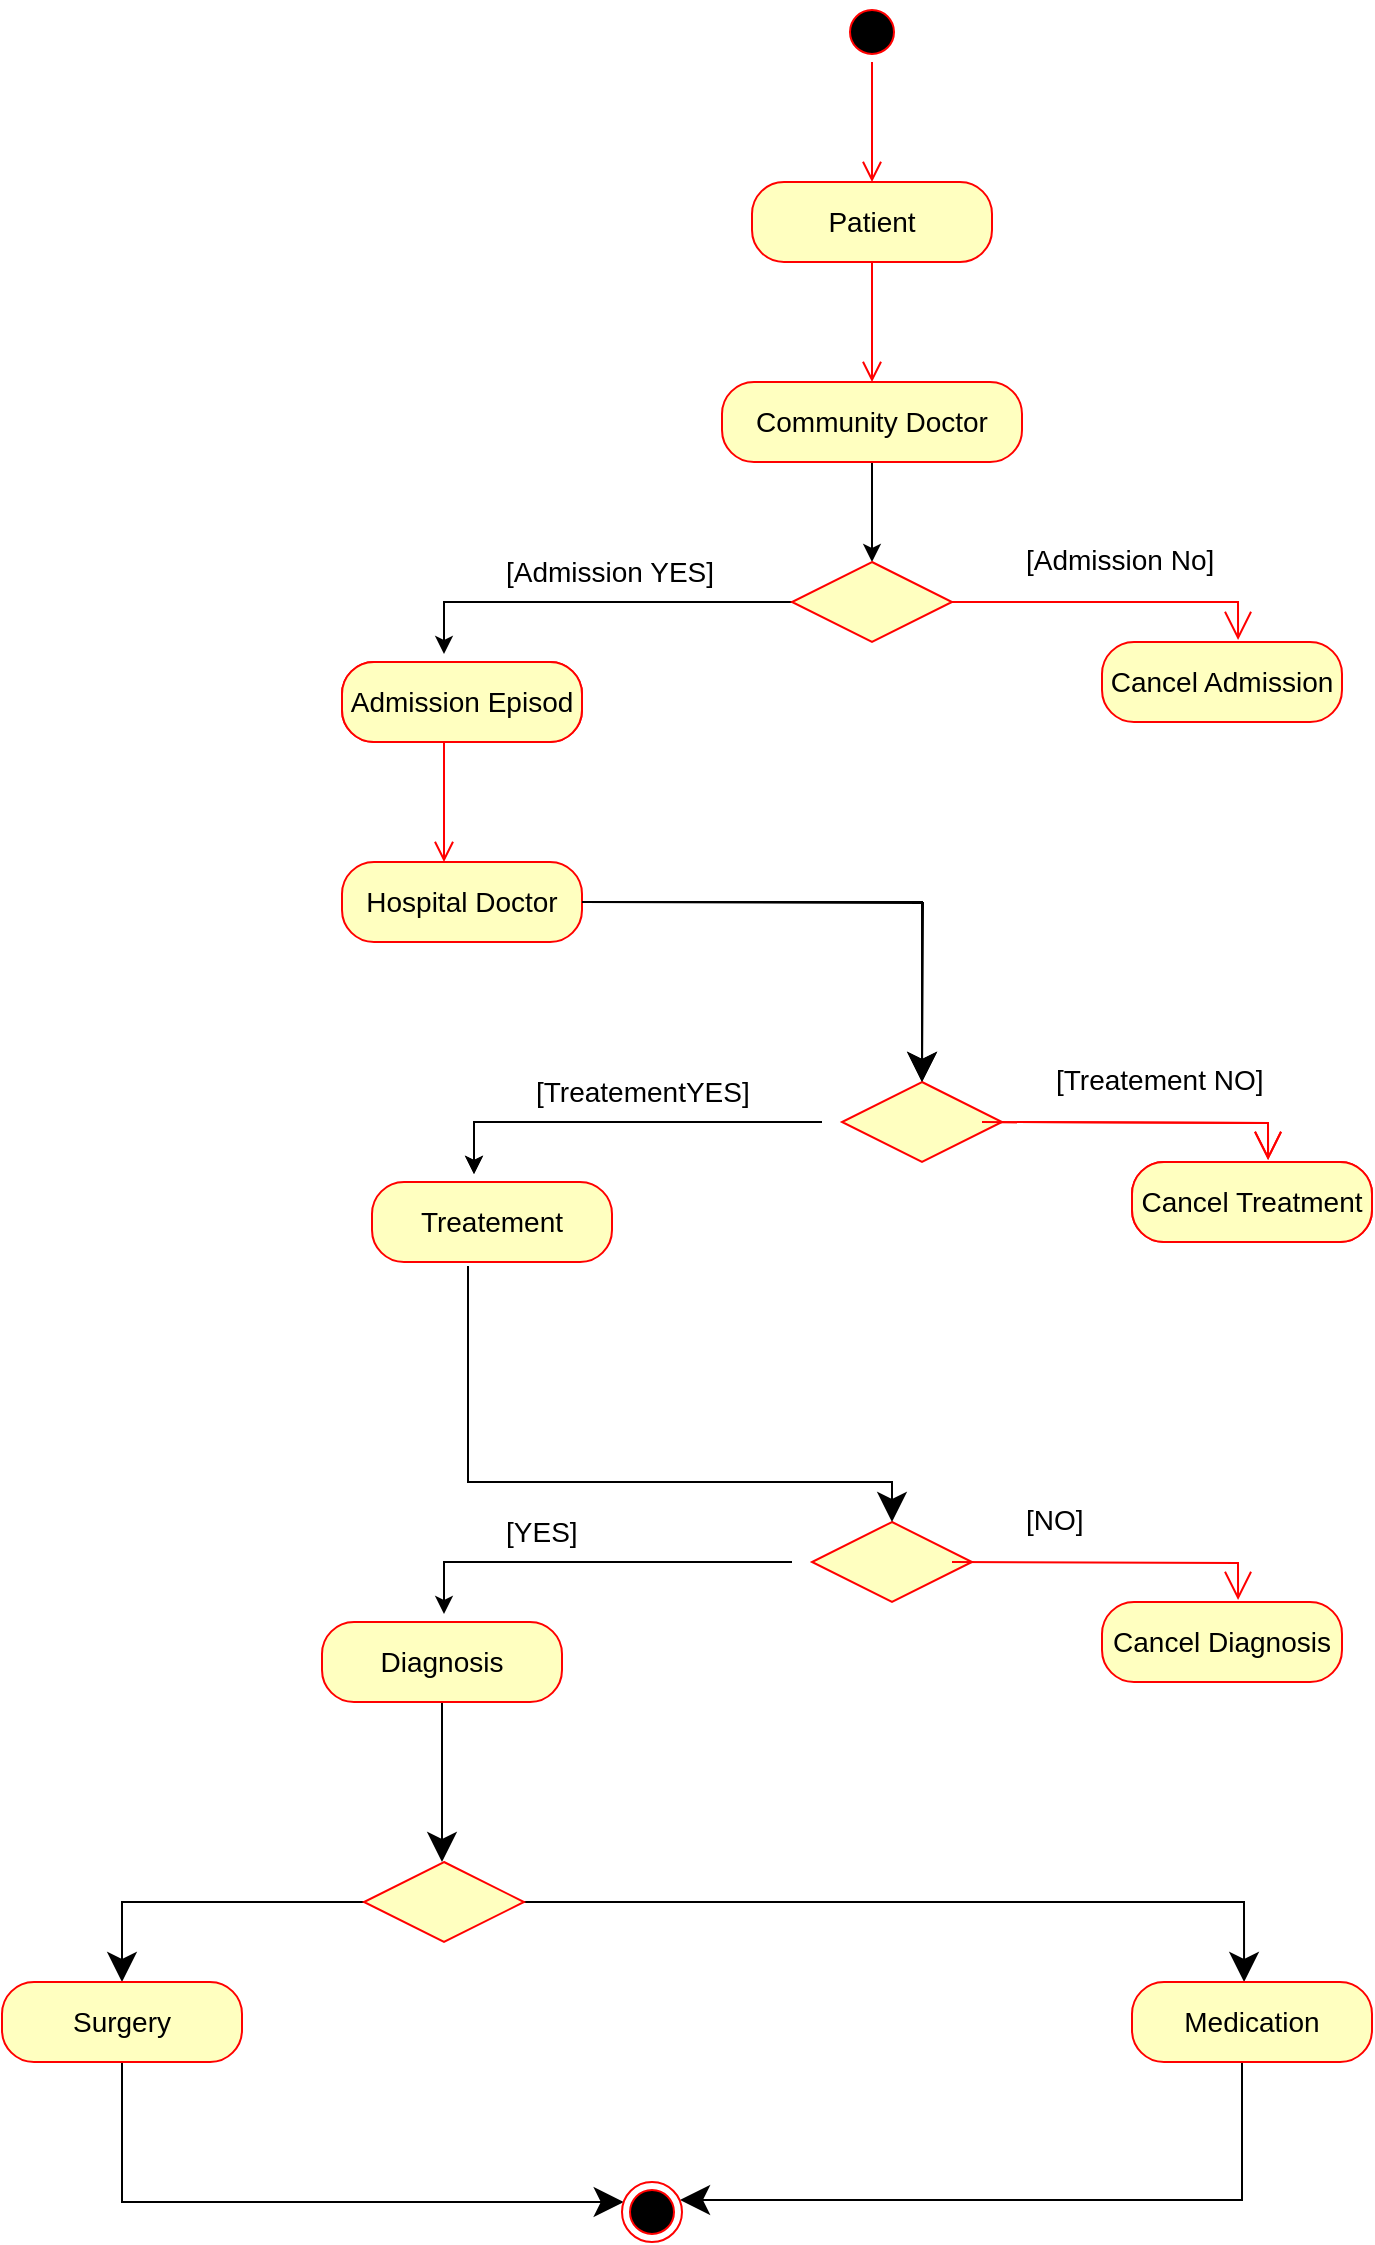 <mxfile version="20.4.1" type="device"><diagram id="HQOK1cjhc4MIpcvy1tMq" name="Page-1"><mxGraphModel dx="2031" dy="1053" grid="1" gridSize="10" guides="1" tooltips="1" connect="0" arrows="1" fold="1" page="1" pageScale="1" pageWidth="850" pageHeight="1100" math="0" shadow="0"><root><mxCell id="0"/><mxCell id="1" parent="0"/><mxCell id="fn2hyGPAZRXZp5wpnNMC-1" value="" style="ellipse;html=1;shape=startState;fillColor=#000000;strokeColor=#ff0000;" vertex="1" parent="1"><mxGeometry x="430" y="50" width="30" height="30" as="geometry"/></mxCell><mxCell id="fn2hyGPAZRXZp5wpnNMC-2" value="" style="edgeStyle=orthogonalEdgeStyle;html=1;verticalAlign=bottom;endArrow=open;endSize=8;strokeColor=#ff0000;rounded=0;" edge="1" source="fn2hyGPAZRXZp5wpnNMC-1" parent="1"><mxGeometry relative="1" as="geometry"><mxPoint x="445" y="140" as="targetPoint"/></mxGeometry></mxCell><mxCell id="fn2hyGPAZRXZp5wpnNMC-3" value="&lt;font style=&quot;font-size: 14px;&quot;&gt;Patient&lt;/font&gt;" style="rounded=1;whiteSpace=wrap;html=1;arcSize=40;fontColor=#000000;fillColor=#ffffc0;strokeColor=#ff0000;" vertex="1" parent="1"><mxGeometry x="385" y="140" width="120" height="40" as="geometry"/></mxCell><mxCell id="fn2hyGPAZRXZp5wpnNMC-4" value="" style="edgeStyle=orthogonalEdgeStyle;html=1;verticalAlign=bottom;endArrow=open;endSize=8;strokeColor=#ff0000;rounded=0;" edge="1" source="fn2hyGPAZRXZp5wpnNMC-3" parent="1"><mxGeometry relative="1" as="geometry"><mxPoint x="445" y="240" as="targetPoint"/></mxGeometry></mxCell><mxCell id="fn2hyGPAZRXZp5wpnNMC-21" value="" style="edgeStyle=orthogonalEdgeStyle;rounded=0;orthogonalLoop=1;jettySize=auto;html=1;" edge="1" parent="1" source="fn2hyGPAZRXZp5wpnNMC-5" target="fn2hyGPAZRXZp5wpnNMC-18"><mxGeometry relative="1" as="geometry"/></mxCell><mxCell id="fn2hyGPAZRXZp5wpnNMC-5" value="&lt;font style=&quot;font-size: 14px;&quot;&gt;Community Doctor&lt;/font&gt;" style="rounded=1;whiteSpace=wrap;html=1;arcSize=40;fontColor=#000000;fillColor=#ffffc0;strokeColor=#ff0000;" vertex="1" parent="1"><mxGeometry x="370" y="240" width="150" height="40" as="geometry"/></mxCell><mxCell id="fn2hyGPAZRXZp5wpnNMC-23" value="" style="edgeStyle=orthogonalEdgeStyle;rounded=0;orthogonalLoop=1;jettySize=auto;html=1;entryX=0.425;entryY=-0.1;entryDx=0;entryDy=0;entryPerimeter=0;" edge="1" parent="1" source="fn2hyGPAZRXZp5wpnNMC-18" target="fn2hyGPAZRXZp5wpnNMC-24"><mxGeometry relative="1" as="geometry"><mxPoint x="240" y="350" as="targetPoint"/><Array as="points"><mxPoint x="231" y="350"/></Array></mxGeometry></mxCell><mxCell id="fn2hyGPAZRXZp5wpnNMC-18" value="" style="rhombus;whiteSpace=wrap;html=1;fillColor=#ffffc0;strokeColor=#ff0000;" vertex="1" parent="1"><mxGeometry x="405" y="330" width="80" height="40" as="geometry"/></mxCell><mxCell id="fn2hyGPAZRXZp5wpnNMC-19" value="&lt;span style=&quot;font-size: 14px;&quot;&gt;[Admission No]&lt;/span&gt;" style="edgeStyle=orthogonalEdgeStyle;html=1;align=left;verticalAlign=bottom;endArrow=open;endSize=12;strokeColor=#ff0000;rounded=0;entryX=0.567;entryY=-0.025;entryDx=0;entryDy=0;entryPerimeter=0;" edge="1" source="fn2hyGPAZRXZp5wpnNMC-18" parent="1" target="fn2hyGPAZRXZp5wpnNMC-26"><mxGeometry x="-0.568" y="10" relative="1" as="geometry"><mxPoint x="630" y="350" as="targetPoint"/><mxPoint as="offset"/></mxGeometry></mxCell><mxCell id="fn2hyGPAZRXZp5wpnNMC-24" value="&lt;font style=&quot;font-size: 14px;&quot;&gt;Admission Episod&lt;/font&gt;" style="rounded=1;whiteSpace=wrap;html=1;arcSize=40;fontColor=#000000;fillColor=#ffffc0;strokeColor=#ff0000;" vertex="1" parent="1"><mxGeometry x="180" y="380" width="120" height="40" as="geometry"/></mxCell><mxCell id="fn2hyGPAZRXZp5wpnNMC-25" value="" style="edgeStyle=orthogonalEdgeStyle;html=1;verticalAlign=bottom;endArrow=open;endSize=8;strokeColor=#ff0000;rounded=0;" edge="1" parent="1"><mxGeometry relative="1" as="geometry"><mxPoint x="231" y="480" as="targetPoint"/><mxPoint x="231" y="420" as="sourcePoint"/></mxGeometry></mxCell><mxCell id="fn2hyGPAZRXZp5wpnNMC-26" value="&lt;font style=&quot;font-size: 14px;&quot;&gt;Cancel Admission&lt;/font&gt;" style="rounded=1;whiteSpace=wrap;html=1;arcSize=40;fontColor=#000000;fillColor=#ffffc0;strokeColor=#ff0000;" vertex="1" parent="1"><mxGeometry x="560" y="370" width="120" height="40" as="geometry"/></mxCell><mxCell id="fn2hyGPAZRXZp5wpnNMC-28" value="&lt;span style=&quot;color: rgb(0, 0, 0); font-family: Helvetica; font-size: 14px; font-style: normal; font-variant-ligatures: normal; font-variant-caps: normal; font-weight: 400; letter-spacing: normal; orphans: 2; text-align: left; text-indent: 0px; text-transform: none; widows: 2; word-spacing: 0px; -webkit-text-stroke-width: 0px; background-color: rgb(255, 255, 255); text-decoration-thickness: initial; text-decoration-style: initial; text-decoration-color: initial; float: none; display: inline !important;&quot;&gt;[Admission YES]&lt;/span&gt;" style="text;whiteSpace=wrap;html=1;fontSize=14;" vertex="1" parent="1"><mxGeometry x="260" y="320" width="130" height="40" as="geometry"/></mxCell><mxCell id="fn2hyGPAZRXZp5wpnNMC-38" value="" style="edgeStyle=orthogonalEdgeStyle;rounded=0;orthogonalLoop=1;jettySize=auto;html=1;fontSize=14;endSize=12;entryX=0.5;entryY=0;entryDx=0;entryDy=0;entryPerimeter=0;" edge="1" parent="1" source="fn2hyGPAZRXZp5wpnNMC-29" target="fn2hyGPAZRXZp5wpnNMC-37"><mxGeometry relative="1" as="geometry"/></mxCell><mxCell id="fn2hyGPAZRXZp5wpnNMC-29" value="&lt;font style=&quot;font-size: 14px;&quot;&gt;Hospital Doctor&lt;/font&gt;" style="rounded=1;whiteSpace=wrap;html=1;arcSize=40;fontColor=#000000;fillColor=#ffffc0;strokeColor=#ff0000;" vertex="1" parent="1"><mxGeometry x="180" y="480" width="120" height="40" as="geometry"/></mxCell><mxCell id="fn2hyGPAZRXZp5wpnNMC-30" value="&lt;font style=&quot;font-size: 14px;&quot;&gt;Admission Episod&lt;/font&gt;" style="rounded=1;whiteSpace=wrap;html=1;arcSize=40;fontColor=#000000;fillColor=#ffffc0;strokeColor=#ff0000;" vertex="1" parent="1"><mxGeometry x="180" y="380" width="120" height="40" as="geometry"/></mxCell><mxCell id="fn2hyGPAZRXZp5wpnNMC-31" value="&lt;span style=&quot;color: rgb(0, 0, 0); font-family: Helvetica; font-size: 14px; font-style: normal; font-variant-ligatures: normal; font-variant-caps: normal; font-weight: 400; letter-spacing: normal; orphans: 2; text-align: left; text-indent: 0px; text-transform: none; widows: 2; word-spacing: 0px; -webkit-text-stroke-width: 0px; background-color: rgb(255, 255, 255); text-decoration-thickness: initial; text-decoration-style: initial; text-decoration-color: initial; float: none; display: inline !important;&quot;&gt;[Admission YES]&lt;/span&gt;" style="text;whiteSpace=wrap;html=1;fontSize=14;" vertex="1" parent="1"><mxGeometry x="260" y="320" width="130" height="40" as="geometry"/></mxCell><mxCell id="fn2hyGPAZRXZp5wpnNMC-32" value="" style="edgeStyle=orthogonalEdgeStyle;rounded=0;orthogonalLoop=1;jettySize=auto;html=1;entryX=0.425;entryY=-0.1;entryDx=0;entryDy=0;entryPerimeter=0;" edge="1" parent="1"><mxGeometry relative="1" as="geometry"><mxPoint x="420" y="610" as="sourcePoint"/><mxPoint x="246" y="636" as="targetPoint"/><Array as="points"><mxPoint x="246" y="610"/></Array></mxGeometry></mxCell><mxCell id="fn2hyGPAZRXZp5wpnNMC-33" value="&lt;span style=&quot;font-size: 14px;&quot;&gt;[Treatement NO]&lt;/span&gt;" style="edgeStyle=orthogonalEdgeStyle;html=1;align=left;verticalAlign=bottom;endArrow=open;endSize=12;strokeColor=#ff0000;rounded=0;entryX=0.567;entryY=-0.025;entryDx=0;entryDy=0;entryPerimeter=0;" edge="1" parent="1" target="fn2hyGPAZRXZp5wpnNMC-34"><mxGeometry x="-0.568" y="10" relative="1" as="geometry"><mxPoint x="645" y="610" as="targetPoint"/><mxPoint x="500" y="610" as="sourcePoint"/><mxPoint as="offset"/></mxGeometry></mxCell><mxCell id="fn2hyGPAZRXZp5wpnNMC-34" value="&lt;font style=&quot;font-size: 14px;&quot;&gt;Cancel Treatment&lt;/font&gt;" style="rounded=1;whiteSpace=wrap;html=1;arcSize=40;fontColor=#000000;fillColor=#ffffc0;strokeColor=#ff0000;" vertex="1" parent="1"><mxGeometry x="575" y="630" width="120" height="40" as="geometry"/></mxCell><mxCell id="fn2hyGPAZRXZp5wpnNMC-35" value="&lt;font style=&quot;font-size: 14px;&quot;&gt;Treatement&lt;/font&gt;" style="rounded=1;whiteSpace=wrap;html=1;arcSize=40;fontColor=#000000;fillColor=#ffffc0;strokeColor=#ff0000;" vertex="1" parent="1"><mxGeometry x="195" y="640" width="120" height="40" as="geometry"/></mxCell><mxCell id="fn2hyGPAZRXZp5wpnNMC-36" value="&lt;span style=&quot;color: rgb(0, 0, 0); font-family: Helvetica; font-size: 14px; font-style: normal; font-variant-ligatures: normal; font-variant-caps: normal; font-weight: 400; letter-spacing: normal; orphans: 2; text-align: left; text-indent: 0px; text-transform: none; widows: 2; word-spacing: 0px; -webkit-text-stroke-width: 0px; background-color: rgb(255, 255, 255); text-decoration-thickness: initial; text-decoration-style: initial; text-decoration-color: initial; float: none; display: inline !important;&quot;&gt;[TreatementYES]&lt;/span&gt;" style="text;whiteSpace=wrap;html=1;fontSize=14;" vertex="1" parent="1"><mxGeometry x="275" y="580" width="130" height="40" as="geometry"/></mxCell><mxCell id="fn2hyGPAZRXZp5wpnNMC-37" value="" style="rhombus;whiteSpace=wrap;html=1;fillColor=#ffffc0;strokeColor=#ff0000;" vertex="1" parent="1"><mxGeometry x="430" y="590" width="80" height="40" as="geometry"/></mxCell><mxCell id="fn2hyGPAZRXZp5wpnNMC-39" value="" style="edgeStyle=orthogonalEdgeStyle;rounded=0;orthogonalLoop=1;jettySize=auto;html=1;fontSize=14;endSize=12;entryX=0.5;entryY=0;entryDx=0;entryDy=0;entryPerimeter=0;" edge="1" parent="1"><mxGeometry relative="1" as="geometry"><mxPoint x="300" y="500" as="sourcePoint"/><mxPoint x="470" y="590" as="targetPoint"/></mxGeometry></mxCell><mxCell id="fn2hyGPAZRXZp5wpnNMC-40" value="&lt;span style=&quot;color: rgb(0, 0, 0); font-family: Helvetica; font-size: 14px; font-style: normal; font-variant-ligatures: normal; font-variant-caps: normal; font-weight: 400; letter-spacing: normal; orphans: 2; text-align: left; text-indent: 0px; text-transform: none; widows: 2; word-spacing: 0px; -webkit-text-stroke-width: 0px; background-color: rgb(255, 255, 255); text-decoration-thickness: initial; text-decoration-style: initial; text-decoration-color: initial; float: none; display: inline !important;&quot;&gt;[TreatementYES]&lt;/span&gt;" style="text;whiteSpace=wrap;html=1;fontSize=14;" vertex="1" parent="1"><mxGeometry x="275" y="580" width="130" height="40" as="geometry"/></mxCell><mxCell id="fn2hyGPAZRXZp5wpnNMC-41" value="&lt;span style=&quot;font-size: 14px;&quot;&gt;[Treatement NO]&lt;/span&gt;" style="edgeStyle=orthogonalEdgeStyle;html=1;align=left;verticalAlign=bottom;endArrow=open;endSize=12;strokeColor=#ff0000;rounded=0;entryX=0.567;entryY=-0.025;entryDx=0;entryDy=0;entryPerimeter=0;" edge="1" target="fn2hyGPAZRXZp5wpnNMC-43" parent="1"><mxGeometry x="-0.568" y="10" relative="1" as="geometry"><mxPoint x="645" y="610" as="targetPoint"/><mxPoint x="500" y="610" as="sourcePoint"/><mxPoint as="offset"/></mxGeometry></mxCell><mxCell id="fn2hyGPAZRXZp5wpnNMC-42" value="" style="edgeStyle=orthogonalEdgeStyle;rounded=0;orthogonalLoop=1;jettySize=auto;html=1;entryX=0.425;entryY=-0.1;entryDx=0;entryDy=0;entryPerimeter=0;" edge="1" parent="1"><mxGeometry relative="1" as="geometry"><mxPoint x="420" y="610" as="sourcePoint"/><mxPoint x="246" y="636" as="targetPoint"/><Array as="points"><mxPoint x="246" y="610"/></Array></mxGeometry></mxCell><mxCell id="fn2hyGPAZRXZp5wpnNMC-43" value="&lt;font style=&quot;font-size: 14px;&quot;&gt;Cancel Treatment&lt;/font&gt;" style="rounded=1;whiteSpace=wrap;html=1;arcSize=40;fontColor=#000000;fillColor=#ffffc0;strokeColor=#ff0000;" vertex="1" parent="1"><mxGeometry x="575" y="630" width="120" height="40" as="geometry"/></mxCell><mxCell id="fn2hyGPAZRXZp5wpnNMC-44" value="" style="rhombus;whiteSpace=wrap;html=1;fillColor=#ffffc0;strokeColor=#ff0000;" vertex="1" parent="1"><mxGeometry x="415" y="810" width="80" height="40" as="geometry"/></mxCell><mxCell id="fn2hyGPAZRXZp5wpnNMC-45" value="" style="edgeStyle=orthogonalEdgeStyle;rounded=0;orthogonalLoop=1;jettySize=auto;html=1;fontSize=14;endSize=12;entryX=0.5;entryY=0;entryDx=0;entryDy=0;entryPerimeter=0;exitX=0.4;exitY=1.05;exitDx=0;exitDy=0;exitPerimeter=0;" edge="1" parent="1" source="fn2hyGPAZRXZp5wpnNMC-35"><mxGeometry relative="1" as="geometry"><mxPoint x="285" y="720" as="sourcePoint"/><mxPoint x="455" y="810" as="targetPoint"/><Array as="points"><mxPoint x="243" y="790"/><mxPoint x="455" y="790"/></Array></mxGeometry></mxCell><mxCell id="fn2hyGPAZRXZp5wpnNMC-46" value="&lt;span style=&quot;color: rgb(0, 0, 0); font-family: Helvetica; font-size: 14px; font-style: normal; font-variant-ligatures: normal; font-variant-caps: normal; font-weight: 400; letter-spacing: normal; orphans: 2; text-align: left; text-indent: 0px; text-transform: none; widows: 2; word-spacing: 0px; -webkit-text-stroke-width: 0px; background-color: rgb(255, 255, 255); text-decoration-thickness: initial; text-decoration-style: initial; text-decoration-color: initial; float: none; display: inline !important;&quot;&gt;[YES]&lt;/span&gt;" style="text;whiteSpace=wrap;html=1;fontSize=14;" vertex="1" parent="1"><mxGeometry x="260" y="800" width="130" height="40" as="geometry"/></mxCell><mxCell id="fn2hyGPAZRXZp5wpnNMC-47" value="&lt;span style=&quot;font-size: 14px;&quot;&gt;[NO]&lt;/span&gt;" style="edgeStyle=orthogonalEdgeStyle;html=1;align=left;verticalAlign=bottom;endArrow=open;endSize=12;strokeColor=#ff0000;rounded=0;entryX=0.567;entryY=-0.025;entryDx=0;entryDy=0;entryPerimeter=0;" edge="1" parent="1" target="fn2hyGPAZRXZp5wpnNMC-49"><mxGeometry x="-0.568" y="10" relative="1" as="geometry"><mxPoint x="630" y="830" as="targetPoint"/><mxPoint x="485" y="830" as="sourcePoint"/><mxPoint as="offset"/></mxGeometry></mxCell><mxCell id="fn2hyGPAZRXZp5wpnNMC-48" value="" style="edgeStyle=orthogonalEdgeStyle;rounded=0;orthogonalLoop=1;jettySize=auto;html=1;entryX=0.425;entryY=-0.1;entryDx=0;entryDy=0;entryPerimeter=0;" edge="1" parent="1"><mxGeometry relative="1" as="geometry"><mxPoint x="405" y="830" as="sourcePoint"/><mxPoint x="231" y="856" as="targetPoint"/><Array as="points"><mxPoint x="231" y="830"/></Array></mxGeometry></mxCell><mxCell id="fn2hyGPAZRXZp5wpnNMC-49" value="&lt;font style=&quot;font-size: 14px;&quot;&gt;Cancel Diagnosis&lt;/font&gt;" style="rounded=1;whiteSpace=wrap;html=1;arcSize=40;fontColor=#000000;fillColor=#ffffc0;strokeColor=#ff0000;" vertex="1" parent="1"><mxGeometry x="560" y="850" width="120" height="40" as="geometry"/></mxCell><mxCell id="fn2hyGPAZRXZp5wpnNMC-52" value="" style="edgeStyle=orthogonalEdgeStyle;rounded=0;orthogonalLoop=1;jettySize=auto;html=1;fontSize=14;endSize=12;" edge="1" parent="1" source="fn2hyGPAZRXZp5wpnNMC-50"><mxGeometry relative="1" as="geometry"><mxPoint x="230" y="980" as="targetPoint"/></mxGeometry></mxCell><mxCell id="fn2hyGPAZRXZp5wpnNMC-50" value="&lt;span style=&quot;font-size: 14px;&quot;&gt;Diagnosis&lt;/span&gt;" style="rounded=1;whiteSpace=wrap;html=1;arcSize=40;fontColor=#000000;fillColor=#ffffc0;strokeColor=#ff0000;" vertex="1" parent="1"><mxGeometry x="170" y="860" width="120" height="40" as="geometry"/></mxCell><mxCell id="fn2hyGPAZRXZp5wpnNMC-55" value="" style="edgeStyle=orthogonalEdgeStyle;rounded=0;orthogonalLoop=1;jettySize=auto;html=1;fontSize=14;endSize=12;entryX=0.467;entryY=0;entryDx=0;entryDy=0;entryPerimeter=0;" edge="1" parent="1" source="fn2hyGPAZRXZp5wpnNMC-53" target="fn2hyGPAZRXZp5wpnNMC-56"><mxGeometry relative="1" as="geometry"><mxPoint x="630" y="1000" as="targetPoint"/></mxGeometry></mxCell><mxCell id="fn2hyGPAZRXZp5wpnNMC-58" value="" style="edgeStyle=orthogonalEdgeStyle;rounded=0;orthogonalLoop=1;jettySize=auto;html=1;fontSize=14;endSize=12;entryX=0.5;entryY=0;entryDx=0;entryDy=0;entryPerimeter=0;" edge="1" parent="1" source="fn2hyGPAZRXZp5wpnNMC-53" target="fn2hyGPAZRXZp5wpnNMC-59"><mxGeometry relative="1" as="geometry"><mxPoint x="150" y="1000" as="targetPoint"/></mxGeometry></mxCell><mxCell id="fn2hyGPAZRXZp5wpnNMC-53" value="" style="rhombus;whiteSpace=wrap;html=1;fillColor=#ffffc0;strokeColor=#ff0000;" vertex="1" parent="1"><mxGeometry x="191" y="980" width="80" height="40" as="geometry"/></mxCell><mxCell id="fn2hyGPAZRXZp5wpnNMC-62" value="" style="edgeStyle=orthogonalEdgeStyle;rounded=0;orthogonalLoop=1;jettySize=auto;html=1;fontSize=14;endSize=12;entryX=0.967;entryY=0.3;entryDx=0;entryDy=0;entryPerimeter=0;" edge="1" parent="1" source="fn2hyGPAZRXZp5wpnNMC-56" target="fn2hyGPAZRXZp5wpnNMC-60"><mxGeometry relative="1" as="geometry"><mxPoint x="635" y="1160" as="targetPoint"/><Array as="points"><mxPoint x="630" y="1149"/></Array></mxGeometry></mxCell><mxCell id="fn2hyGPAZRXZp5wpnNMC-56" value="&lt;font style=&quot;font-size: 14px;&quot;&gt;Medication&lt;/font&gt;" style="rounded=1;whiteSpace=wrap;html=1;arcSize=40;fontColor=#000000;fillColor=#ffffc0;strokeColor=#ff0000;" vertex="1" parent="1"><mxGeometry x="575" y="1040" width="120" height="40" as="geometry"/></mxCell><mxCell id="fn2hyGPAZRXZp5wpnNMC-64" value="" style="edgeStyle=orthogonalEdgeStyle;rounded=0;orthogonalLoop=1;jettySize=auto;html=1;fontSize=14;endSize=12;" edge="1" parent="1" source="fn2hyGPAZRXZp5wpnNMC-59" target="fn2hyGPAZRXZp5wpnNMC-60"><mxGeometry relative="1" as="geometry"><mxPoint x="70" y="1150" as="targetPoint"/><Array as="points"><mxPoint x="70" y="1150"/></Array></mxGeometry></mxCell><mxCell id="fn2hyGPAZRXZp5wpnNMC-59" value="&lt;span style=&quot;font-size: 14px;&quot;&gt;Surgery&lt;/span&gt;" style="rounded=1;whiteSpace=wrap;html=1;arcSize=40;fontColor=#000000;fillColor=#ffffc0;strokeColor=#ff0000;" vertex="1" parent="1"><mxGeometry x="10" y="1040" width="120" height="40" as="geometry"/></mxCell><mxCell id="fn2hyGPAZRXZp5wpnNMC-60" value="" style="ellipse;html=1;shape=endState;fillColor=#000000;strokeColor=#ff0000;fontSize=14;" vertex="1" parent="1"><mxGeometry x="320" y="1140" width="30" height="30" as="geometry"/></mxCell></root></mxGraphModel></diagram></mxfile>